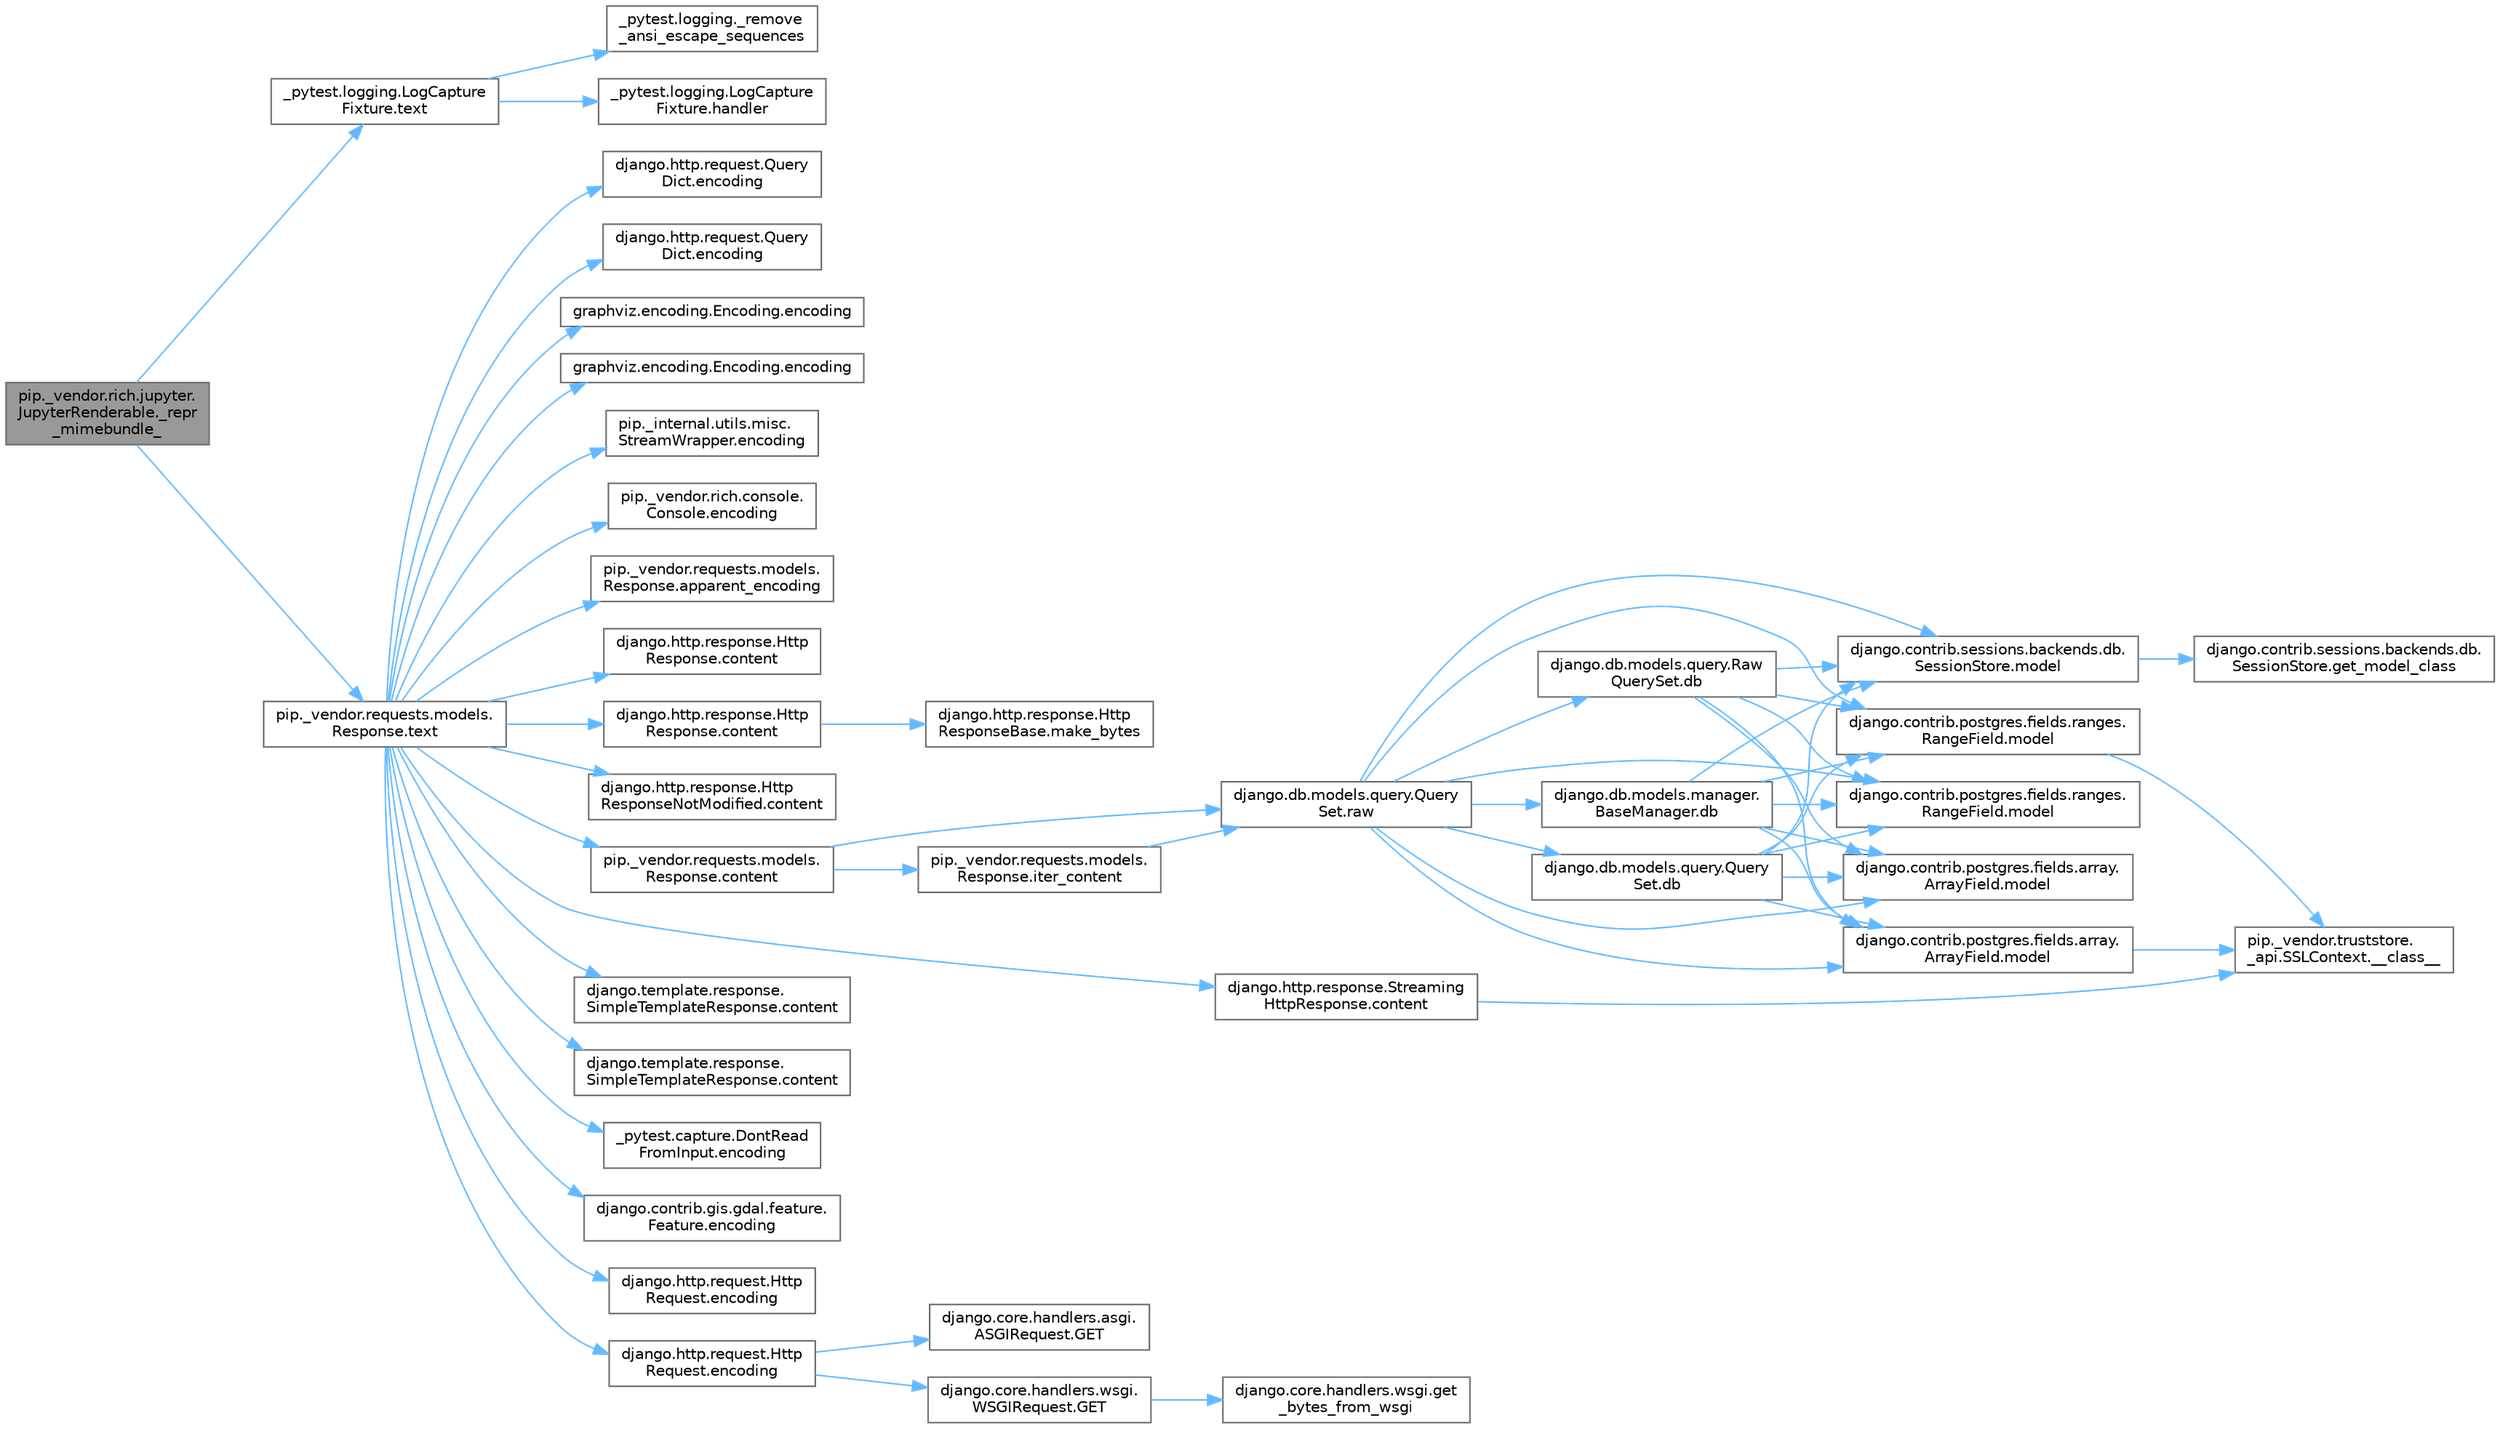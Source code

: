 digraph "pip._vendor.rich.jupyter.JupyterRenderable._repr_mimebundle_"
{
 // LATEX_PDF_SIZE
  bgcolor="transparent";
  edge [fontname=Helvetica,fontsize=10,labelfontname=Helvetica,labelfontsize=10];
  node [fontname=Helvetica,fontsize=10,shape=box,height=0.2,width=0.4];
  rankdir="LR";
  Node1 [id="Node000001",label="pip._vendor.rich.jupyter.\lJupyterRenderable._repr\l_mimebundle_",height=0.2,width=0.4,color="gray40", fillcolor="grey60", style="filled", fontcolor="black",tooltip=" "];
  Node1 -> Node2 [id="edge1_Node000001_Node000002",color="steelblue1",style="solid",tooltip=" "];
  Node2 [id="Node000002",label="_pytest.logging.LogCapture\lFixture.text",height=0.2,width=0.4,color="grey40", fillcolor="white", style="filled",URL="$class__pytest_1_1logging_1_1_log_capture_fixture.html#a9106fa210d485cc7075ed2f616c00493",tooltip=" "];
  Node2 -> Node3 [id="edge2_Node000002_Node000003",color="steelblue1",style="solid",tooltip=" "];
  Node3 [id="Node000003",label="_pytest.logging._remove\l_ansi_escape_sequences",height=0.2,width=0.4,color="grey40", fillcolor="white", style="filled",URL="$namespace__pytest_1_1logging.html#a1d62e543c7b5c0623fc03bac50195964",tooltip=" "];
  Node2 -> Node4 [id="edge3_Node000002_Node000004",color="steelblue1",style="solid",tooltip=" "];
  Node4 [id="Node000004",label="_pytest.logging.LogCapture\lFixture.handler",height=0.2,width=0.4,color="grey40", fillcolor="white", style="filled",URL="$class__pytest_1_1logging_1_1_log_capture_fixture.html#aefb88ce398bf05b25fddabd6dbafa486",tooltip=" "];
  Node1 -> Node5 [id="edge4_Node000001_Node000005",color="steelblue1",style="solid",tooltip=" "];
  Node5 [id="Node000005",label="pip._vendor.requests.models.\lResponse.text",height=0.2,width=0.4,color="grey40", fillcolor="white", style="filled",URL="$classpip_1_1__vendor_1_1requests_1_1models_1_1_response.html#a4a65383cecd29017a4540c28ee513ed3",tooltip=" "];
  Node5 -> Node6 [id="edge5_Node000005_Node000006",color="steelblue1",style="solid",tooltip=" "];
  Node6 [id="Node000006",label="pip._vendor.requests.models.\lResponse.apparent_encoding",height=0.2,width=0.4,color="grey40", fillcolor="white", style="filled",URL="$classpip_1_1__vendor_1_1requests_1_1models_1_1_response.html#a8ec8f97104048da44d4882e23914e789",tooltip=" "];
  Node5 -> Node7 [id="edge6_Node000005_Node000007",color="steelblue1",style="solid",tooltip=" "];
  Node7 [id="Node000007",label="django.http.response.Http\lResponse.content",height=0.2,width=0.4,color="grey40", fillcolor="white", style="filled",URL="$classdjango_1_1http_1_1response_1_1_http_response.html#a5625e3624ea0f42ae80771fb598c6d55",tooltip=" "];
  Node5 -> Node8 [id="edge7_Node000005_Node000008",color="steelblue1",style="solid",tooltip=" "];
  Node8 [id="Node000008",label="django.http.response.Http\lResponse.content",height=0.2,width=0.4,color="grey40", fillcolor="white", style="filled",URL="$classdjango_1_1http_1_1response_1_1_http_response.html#a165b59cf0641c91cea6413809572e673",tooltip=" "];
  Node8 -> Node9 [id="edge8_Node000008_Node000009",color="steelblue1",style="solid",tooltip=" "];
  Node9 [id="Node000009",label="django.http.response.Http\lResponseBase.make_bytes",height=0.2,width=0.4,color="grey40", fillcolor="white", style="filled",URL="$classdjango_1_1http_1_1response_1_1_http_response_base.html#a8b99af8b8bb63a6e1858f9b6667a7acc",tooltip=" "];
  Node5 -> Node10 [id="edge9_Node000005_Node000010",color="steelblue1",style="solid",tooltip=" "];
  Node10 [id="Node000010",label="django.http.response.Http\lResponseNotModified.content",height=0.2,width=0.4,color="grey40", fillcolor="white", style="filled",URL="$classdjango_1_1http_1_1response_1_1_http_response_not_modified.html#a3df20f767aae297c590f45d4a8203241",tooltip=" "];
  Node5 -> Node11 [id="edge10_Node000005_Node000011",color="steelblue1",style="solid",tooltip=" "];
  Node11 [id="Node000011",label="django.http.response.Streaming\lHttpResponse.content",height=0.2,width=0.4,color="grey40", fillcolor="white", style="filled",URL="$classdjango_1_1http_1_1response_1_1_streaming_http_response.html#abd950c767dd988687cd0da140ca3c99d",tooltip=" "];
  Node11 -> Node12 [id="edge11_Node000011_Node000012",color="steelblue1",style="solid",tooltip=" "];
  Node12 [id="Node000012",label="pip._vendor.truststore.\l_api.SSLContext.__class__",height=0.2,width=0.4,color="grey40", fillcolor="white", style="filled",URL="$classpip_1_1__vendor_1_1truststore_1_1__api_1_1_s_s_l_context.html#a530861514f31eabaa3f513557d6e66de",tooltip=" "];
  Node5 -> Node13 [id="edge12_Node000005_Node000013",color="steelblue1",style="solid",tooltip=" "];
  Node13 [id="Node000013",label="django.template.response.\lSimpleTemplateResponse.content",height=0.2,width=0.4,color="grey40", fillcolor="white", style="filled",URL="$classdjango_1_1template_1_1response_1_1_simple_template_response.html#abe12e82f21fdefbc318ff21ec1b8d3a3",tooltip=" "];
  Node5 -> Node14 [id="edge13_Node000005_Node000014",color="steelblue1",style="solid",tooltip=" "];
  Node14 [id="Node000014",label="django.template.response.\lSimpleTemplateResponse.content",height=0.2,width=0.4,color="grey40", fillcolor="white", style="filled",URL="$classdjango_1_1template_1_1response_1_1_simple_template_response.html#adb292ed650382ef7f932a7d98244e6bc",tooltip=" "];
  Node5 -> Node15 [id="edge14_Node000005_Node000015",color="steelblue1",style="solid",tooltip=" "];
  Node15 [id="Node000015",label="pip._vendor.requests.models.\lResponse.content",height=0.2,width=0.4,color="grey40", fillcolor="white", style="filled",URL="$classpip_1_1__vendor_1_1requests_1_1models_1_1_response.html#ae29152d6f903e89c1f7a275ef6d5285e",tooltip=" "];
  Node15 -> Node16 [id="edge15_Node000015_Node000016",color="steelblue1",style="solid",tooltip=" "];
  Node16 [id="Node000016",label="pip._vendor.requests.models.\lResponse.iter_content",height=0.2,width=0.4,color="grey40", fillcolor="white", style="filled",URL="$classpip_1_1__vendor_1_1requests_1_1models_1_1_response.html#a78a0915e934bd33cdae85359f02e7c24",tooltip=" "];
  Node16 -> Node17 [id="edge16_Node000016_Node000017",color="steelblue1",style="solid",tooltip=" "];
  Node17 [id="Node000017",label="django.db.models.query.Query\lSet.raw",height=0.2,width=0.4,color="grey40", fillcolor="white", style="filled",URL="$classdjango_1_1db_1_1models_1_1query_1_1_query_set.html#abce199e3993658459fb2f7c2719daa45",tooltip="PUBLIC METHODS THAT RETURN A QUERYSET SUBCLASS #."];
  Node17 -> Node18 [id="edge17_Node000017_Node000018",color="steelblue1",style="solid",tooltip=" "];
  Node18 [id="Node000018",label="django.db.models.manager.\lBaseManager.db",height=0.2,width=0.4,color="grey40", fillcolor="white", style="filled",URL="$classdjango_1_1db_1_1models_1_1manager_1_1_base_manager.html#ad6c30d1033fbe64ca4ac1d2bf0162a8a",tooltip=" "];
  Node18 -> Node19 [id="edge18_Node000018_Node000019",color="steelblue1",style="solid",tooltip=" "];
  Node19 [id="Node000019",label="django.contrib.postgres.fields.array.\lArrayField.model",height=0.2,width=0.4,color="grey40", fillcolor="white", style="filled",URL="$classdjango_1_1contrib_1_1postgres_1_1fields_1_1array_1_1_array_field.html#a4402eef4c4784e00671c9f229481f4c1",tooltip=" "];
  Node19 -> Node12 [id="edge19_Node000019_Node000012",color="steelblue1",style="solid",tooltip=" "];
  Node18 -> Node20 [id="edge20_Node000018_Node000020",color="steelblue1",style="solid",tooltip=" "];
  Node20 [id="Node000020",label="django.contrib.postgres.fields.array.\lArrayField.model",height=0.2,width=0.4,color="grey40", fillcolor="white", style="filled",URL="$classdjango_1_1contrib_1_1postgres_1_1fields_1_1array_1_1_array_field.html#a50a2796de85f960ca282b56ef2d9446c",tooltip=" "];
  Node18 -> Node21 [id="edge21_Node000018_Node000021",color="steelblue1",style="solid",tooltip=" "];
  Node21 [id="Node000021",label="django.contrib.postgres.fields.ranges.\lRangeField.model",height=0.2,width=0.4,color="grey40", fillcolor="white", style="filled",URL="$classdjango_1_1contrib_1_1postgres_1_1fields_1_1ranges_1_1_range_field.html#aa38c2bbd1bad0c8f9b0315ee468867a2",tooltip=" "];
  Node21 -> Node12 [id="edge22_Node000021_Node000012",color="steelblue1",style="solid",tooltip=" "];
  Node18 -> Node22 [id="edge23_Node000018_Node000022",color="steelblue1",style="solid",tooltip=" "];
  Node22 [id="Node000022",label="django.contrib.postgres.fields.ranges.\lRangeField.model",height=0.2,width=0.4,color="grey40", fillcolor="white", style="filled",URL="$classdjango_1_1contrib_1_1postgres_1_1fields_1_1ranges_1_1_range_field.html#a91b36827f010affd1ff89569cf40d1af",tooltip=" "];
  Node18 -> Node23 [id="edge24_Node000018_Node000023",color="steelblue1",style="solid",tooltip=" "];
  Node23 [id="Node000023",label="django.contrib.sessions.backends.db.\lSessionStore.model",height=0.2,width=0.4,color="grey40", fillcolor="white", style="filled",URL="$classdjango_1_1contrib_1_1sessions_1_1backends_1_1db_1_1_session_store.html#af52cfb4371af389c8bd4a6780274c403",tooltip=" "];
  Node23 -> Node24 [id="edge25_Node000023_Node000024",color="steelblue1",style="solid",tooltip=" "];
  Node24 [id="Node000024",label="django.contrib.sessions.backends.db.\lSessionStore.get_model_class",height=0.2,width=0.4,color="grey40", fillcolor="white", style="filled",URL="$classdjango_1_1contrib_1_1sessions_1_1backends_1_1db_1_1_session_store.html#a5e2d862e271e8f9173021bcaa61305ad",tooltip=" "];
  Node17 -> Node25 [id="edge26_Node000017_Node000025",color="steelblue1",style="solid",tooltip=" "];
  Node25 [id="Node000025",label="django.db.models.query.Query\lSet.db",height=0.2,width=0.4,color="grey40", fillcolor="white", style="filled",URL="$classdjango_1_1db_1_1models_1_1query_1_1_query_set.html#a6ff7e94dd4e7293da5fb86f6349ce9b8",tooltip=" "];
  Node25 -> Node19 [id="edge27_Node000025_Node000019",color="steelblue1",style="solid",tooltip=" "];
  Node25 -> Node20 [id="edge28_Node000025_Node000020",color="steelblue1",style="solid",tooltip=" "];
  Node25 -> Node21 [id="edge29_Node000025_Node000021",color="steelblue1",style="solid",tooltip=" "];
  Node25 -> Node22 [id="edge30_Node000025_Node000022",color="steelblue1",style="solid",tooltip=" "];
  Node25 -> Node23 [id="edge31_Node000025_Node000023",color="steelblue1",style="solid",tooltip=" "];
  Node17 -> Node26 [id="edge32_Node000017_Node000026",color="steelblue1",style="solid",tooltip=" "];
  Node26 [id="Node000026",label="django.db.models.query.Raw\lQuerySet.db",height=0.2,width=0.4,color="grey40", fillcolor="white", style="filled",URL="$classdjango_1_1db_1_1models_1_1query_1_1_raw_query_set.html#a1f352bf15faf0aa43e22709fde8f7564",tooltip=" "];
  Node26 -> Node19 [id="edge33_Node000026_Node000019",color="steelblue1",style="solid",tooltip=" "];
  Node26 -> Node20 [id="edge34_Node000026_Node000020",color="steelblue1",style="solid",tooltip=" "];
  Node26 -> Node21 [id="edge35_Node000026_Node000021",color="steelblue1",style="solid",tooltip=" "];
  Node26 -> Node22 [id="edge36_Node000026_Node000022",color="steelblue1",style="solid",tooltip=" "];
  Node26 -> Node23 [id="edge37_Node000026_Node000023",color="steelblue1",style="solid",tooltip=" "];
  Node17 -> Node19 [id="edge38_Node000017_Node000019",color="steelblue1",style="solid",tooltip=" "];
  Node17 -> Node20 [id="edge39_Node000017_Node000020",color="steelblue1",style="solid",tooltip=" "];
  Node17 -> Node21 [id="edge40_Node000017_Node000021",color="steelblue1",style="solid",tooltip=" "];
  Node17 -> Node22 [id="edge41_Node000017_Node000022",color="steelblue1",style="solid",tooltip=" "];
  Node17 -> Node23 [id="edge42_Node000017_Node000023",color="steelblue1",style="solid",tooltip=" "];
  Node15 -> Node17 [id="edge43_Node000015_Node000017",color="steelblue1",style="solid",tooltip=" "];
  Node5 -> Node27 [id="edge44_Node000005_Node000027",color="steelblue1",style="solid",tooltip=" "];
  Node27 [id="Node000027",label="_pytest.capture.DontRead\lFromInput.encoding",height=0.2,width=0.4,color="grey40", fillcolor="white", style="filled",URL="$class__pytest_1_1capture_1_1_dont_read_from_input.html#a40a0e1b26db1f2cf579f1ab5d3903097",tooltip=" "];
  Node5 -> Node28 [id="edge45_Node000005_Node000028",color="steelblue1",style="solid",tooltip=" "];
  Node28 [id="Node000028",label="django.contrib.gis.gdal.feature.\lFeature.encoding",height=0.2,width=0.4,color="grey40", fillcolor="white", style="filled",URL="$classdjango_1_1contrib_1_1gis_1_1gdal_1_1feature_1_1_feature.html#a61ef7866406f46787c45d0040e4f2588",tooltip=" "];
  Node5 -> Node29 [id="edge46_Node000005_Node000029",color="steelblue1",style="solid",tooltip=" "];
  Node29 [id="Node000029",label="django.http.request.Http\lRequest.encoding",height=0.2,width=0.4,color="grey40", fillcolor="white", style="filled",URL="$classdjango_1_1http_1_1request_1_1_http_request.html#affc440df209dd1fb33d63b8fce39f3b2",tooltip=" "];
  Node5 -> Node30 [id="edge47_Node000005_Node000030",color="steelblue1",style="solid",tooltip=" "];
  Node30 [id="Node000030",label="django.http.request.Http\lRequest.encoding",height=0.2,width=0.4,color="grey40", fillcolor="white", style="filled",URL="$classdjango_1_1http_1_1request_1_1_http_request.html#a09c32945992a963608d955c2618ead79",tooltip=" "];
  Node30 -> Node31 [id="edge48_Node000030_Node000031",color="steelblue1",style="solid",tooltip=" "];
  Node31 [id="Node000031",label="django.core.handlers.asgi.\lASGIRequest.GET",height=0.2,width=0.4,color="grey40", fillcolor="white", style="filled",URL="$classdjango_1_1core_1_1handlers_1_1asgi_1_1_a_s_g_i_request.html#a22178cf518b0498b12175ee12f8e7706",tooltip=" "];
  Node30 -> Node32 [id="edge49_Node000030_Node000032",color="steelblue1",style="solid",tooltip=" "];
  Node32 [id="Node000032",label="django.core.handlers.wsgi.\lWSGIRequest.GET",height=0.2,width=0.4,color="grey40", fillcolor="white", style="filled",URL="$classdjango_1_1core_1_1handlers_1_1wsgi_1_1_w_s_g_i_request.html#a4167c70bcdd94cc925f4444860678305",tooltip=" "];
  Node32 -> Node33 [id="edge50_Node000032_Node000033",color="steelblue1",style="solid",tooltip=" "];
  Node33 [id="Node000033",label="django.core.handlers.wsgi.get\l_bytes_from_wsgi",height=0.2,width=0.4,color="grey40", fillcolor="white", style="filled",URL="$namespacedjango_1_1core_1_1handlers_1_1wsgi.html#a4327b300038076742d0bb1cb730ea808",tooltip=" "];
  Node5 -> Node34 [id="edge51_Node000005_Node000034",color="steelblue1",style="solid",tooltip=" "];
  Node34 [id="Node000034",label="django.http.request.Query\lDict.encoding",height=0.2,width=0.4,color="grey40", fillcolor="white", style="filled",URL="$classdjango_1_1http_1_1request_1_1_query_dict.html#ae1a9e4aa8ebe4d1dd0aa02e9388b0acd",tooltip=" "];
  Node5 -> Node35 [id="edge52_Node000005_Node000035",color="steelblue1",style="solid",tooltip=" "];
  Node35 [id="Node000035",label="django.http.request.Query\lDict.encoding",height=0.2,width=0.4,color="grey40", fillcolor="white", style="filled",URL="$classdjango_1_1http_1_1request_1_1_query_dict.html#aade836c6d0fadbe21ef181917ca28ea8",tooltip=" "];
  Node5 -> Node36 [id="edge53_Node000005_Node000036",color="steelblue1",style="solid",tooltip=" "];
  Node36 [id="Node000036",label="graphviz.encoding.Encoding.encoding",height=0.2,width=0.4,color="grey40", fillcolor="white", style="filled",URL="$classgraphviz_1_1encoding_1_1_encoding.html#a4be64c43fe62823ffb51d9d4706f3c3d",tooltip=" "];
  Node5 -> Node37 [id="edge54_Node000005_Node000037",color="steelblue1",style="solid",tooltip=" "];
  Node37 [id="Node000037",label="graphviz.encoding.Encoding.encoding",height=0.2,width=0.4,color="grey40", fillcolor="white", style="filled",URL="$classgraphviz_1_1encoding_1_1_encoding.html#ade16bad413f6cc9b3776aa3c580e7251",tooltip=" "];
  Node5 -> Node38 [id="edge55_Node000005_Node000038",color="steelblue1",style="solid",tooltip=" "];
  Node38 [id="Node000038",label="pip._internal.utils.misc.\lStreamWrapper.encoding",height=0.2,width=0.4,color="grey40", fillcolor="white", style="filled",URL="$classpip_1_1__internal_1_1utils_1_1misc_1_1_stream_wrapper.html#ae516d377684b88c1d5ed9b0b670a2a0b",tooltip=" "];
  Node5 -> Node39 [id="edge56_Node000005_Node000039",color="steelblue1",style="solid",tooltip=" "];
  Node39 [id="Node000039",label="pip._vendor.rich.console.\lConsole.encoding",height=0.2,width=0.4,color="grey40", fillcolor="white", style="filled",URL="$classpip_1_1__vendor_1_1rich_1_1console_1_1_console.html#aaa95f0495607d199f34c4ebd90ea1cfe",tooltip=" "];
}
